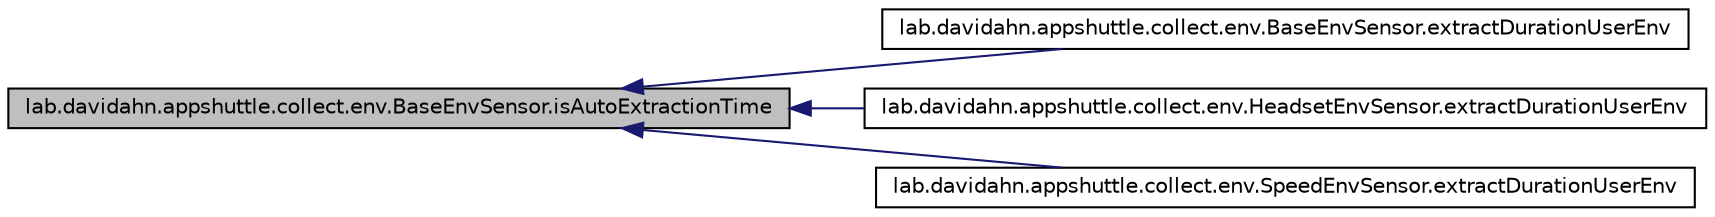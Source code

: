 digraph G
{
 // INTERACTIVE_SVG=YES
  edge [fontname="Helvetica",fontsize="10",labelfontname="Helvetica",labelfontsize="10"];
  node [fontname="Helvetica",fontsize="10",shape=record];
  rankdir="LR";
  Node1 [label="lab.davidahn.appshuttle.collect.env.BaseEnvSensor.isAutoExtractionTime",height=0.2,width=0.4,color="black", fillcolor="grey75", style="filled" fontcolor="black"];
  Node1 -> Node2 [dir="back",color="midnightblue",fontsize="10",style="solid"];
  Node2 [label="lab.davidahn.appshuttle.collect.env.BaseEnvSensor.extractDurationUserEnv",height=0.2,width=0.4,color="black", fillcolor="white", style="filled",URL="$classlab_1_1davidahn_1_1appshuttle_1_1collect_1_1env_1_1_base_env_sensor.html#ab18b816952c26259a2d19b0845d1254c"];
  Node1 -> Node3 [dir="back",color="midnightblue",fontsize="10",style="solid"];
  Node3 [label="lab.davidahn.appshuttle.collect.env.HeadsetEnvSensor.extractDurationUserEnv",height=0.2,width=0.4,color="black", fillcolor="white", style="filled",URL="$classlab_1_1davidahn_1_1appshuttle_1_1collect_1_1env_1_1_headset_env_sensor.html#acd65dcea55efbd3121a0d0e8fd0ffb0f"];
  Node1 -> Node4 [dir="back",color="midnightblue",fontsize="10",style="solid"];
  Node4 [label="lab.davidahn.appshuttle.collect.env.SpeedEnvSensor.extractDurationUserEnv",height=0.2,width=0.4,color="black", fillcolor="white", style="filled",URL="$classlab_1_1davidahn_1_1appshuttle_1_1collect_1_1env_1_1_speed_env_sensor.html#a4741b543901607a0f22e49fc64276c5f"];
}
